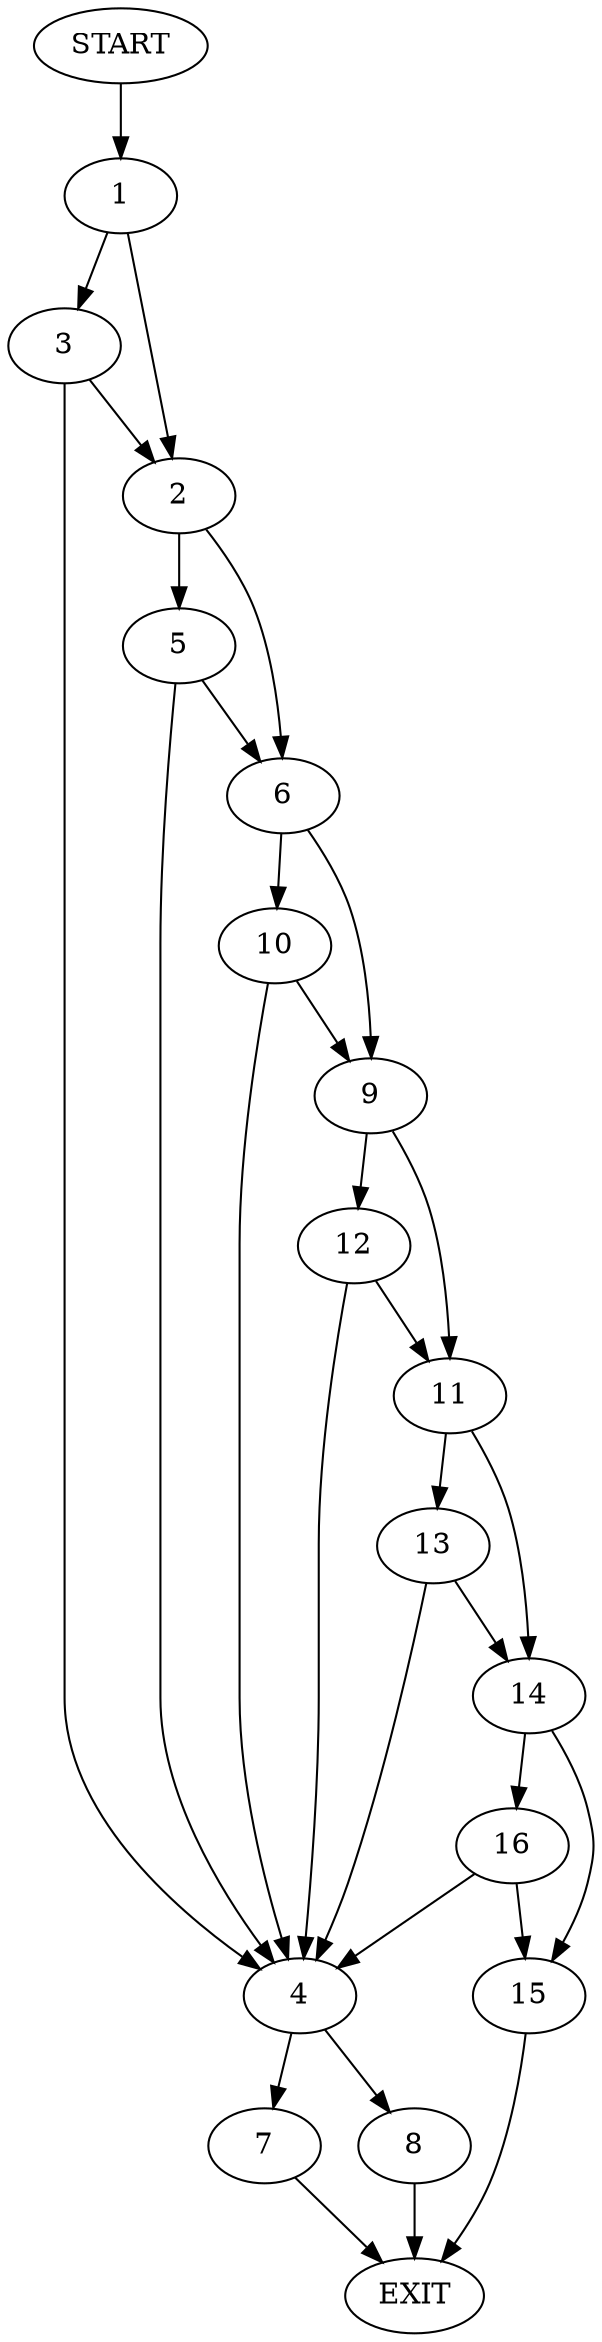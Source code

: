 digraph {
0 [label="START"]
17 [label="EXIT"]
0 -> 1
1 -> 2
1 -> 3
3 -> 2
3 -> 4
2 -> 5
2 -> 6
4 -> 7
4 -> 8
5 -> 6
5 -> 4
6 -> 9
6 -> 10
10 -> 9
10 -> 4
9 -> 11
9 -> 12
12 -> 11
12 -> 4
11 -> 13
11 -> 14
13 -> 4
13 -> 14
14 -> 15
14 -> 16
16 -> 15
16 -> 4
15 -> 17
7 -> 17
8 -> 17
}
